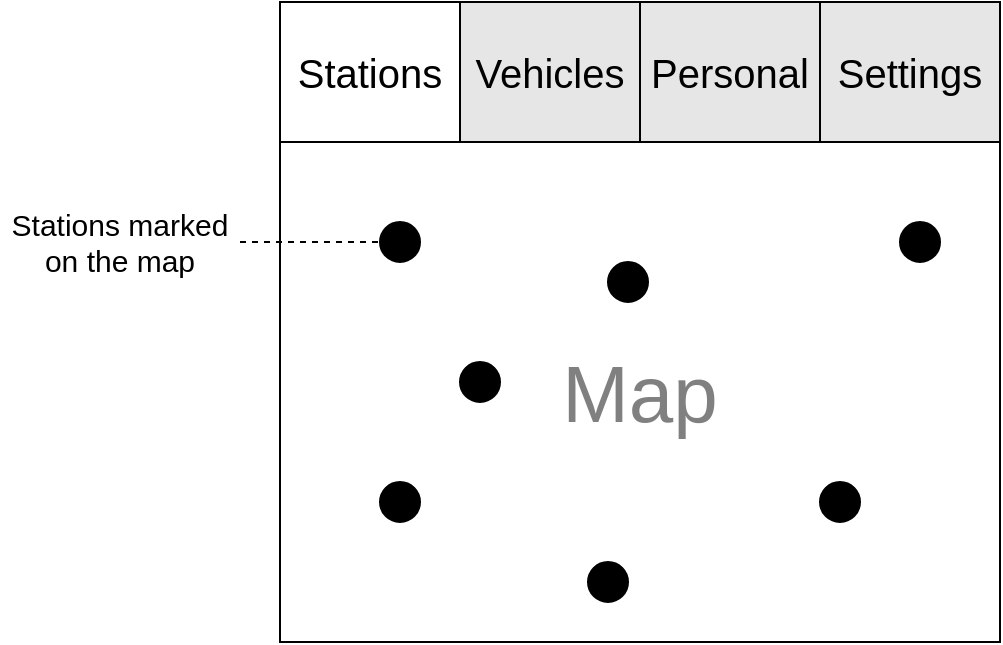 <mxfile version="18.2.0" type="device"><diagram id="_gg9eRoXJpZ1KPsWaCFE" name="Page-1"><mxGraphModel dx="946" dy="486" grid="1" gridSize="10" guides="1" tooltips="1" connect="1" arrows="1" fold="1" page="1" pageScale="1" pageWidth="827" pageHeight="1169" math="0" shadow="0"><root><mxCell id="0"/><mxCell id="1" parent="0"/><mxCell id="m1bmyoxZ640nbLZtkMWV-7" value="" style="rounded=0;whiteSpace=wrap;html=1;fontSize=20;" parent="1" vertex="1"><mxGeometry x="240" width="360" height="320" as="geometry"/></mxCell><mxCell id="VylwMrU068VeO6xA9WUw-2" value="&lt;p style=&quot;line-height: 1; font-size: 40px;&quot;&gt;Map&lt;/p&gt;" style="rounded=0;whiteSpace=wrap;html=1;fontSize=20;fontColor=#808080;" parent="1" vertex="1"><mxGeometry x="240" y="70" width="360" height="250" as="geometry"/></mxCell><mxCell id="VylwMrU068VeO6xA9WUw-3" value="" style="ellipse;whiteSpace=wrap;html=1;aspect=fixed;fontSize=40;fontColor=#808080;fillColor=#000000;" parent="1" vertex="1"><mxGeometry x="290" y="110" width="20" height="20" as="geometry"/></mxCell><mxCell id="VylwMrU068VeO6xA9WUw-4" value="" style="ellipse;whiteSpace=wrap;html=1;aspect=fixed;fontSize=40;fontColor=#808080;fillColor=#000000;" parent="1" vertex="1"><mxGeometry x="404" y="130" width="20" height="20" as="geometry"/></mxCell><mxCell id="VylwMrU068VeO6xA9WUw-5" value="" style="ellipse;whiteSpace=wrap;html=1;aspect=fixed;fontSize=40;fontColor=#808080;fillColor=#000000;" parent="1" vertex="1"><mxGeometry x="290" y="240" width="20" height="20" as="geometry"/></mxCell><mxCell id="VylwMrU068VeO6xA9WUw-6" value="" style="ellipse;whiteSpace=wrap;html=1;aspect=fixed;fontSize=40;fontColor=#808080;fillColor=#000000;" parent="1" vertex="1"><mxGeometry x="394" y="280" width="20" height="20" as="geometry"/></mxCell><mxCell id="VylwMrU068VeO6xA9WUw-7" value="" style="ellipse;whiteSpace=wrap;html=1;aspect=fixed;fontSize=40;fontColor=#808080;fillColor=#000000;" parent="1" vertex="1"><mxGeometry x="330" y="180" width="20" height="20" as="geometry"/></mxCell><mxCell id="VylwMrU068VeO6xA9WUw-8" value="" style="ellipse;whiteSpace=wrap;html=1;aspect=fixed;fontSize=40;fontColor=#808080;fillColor=#000000;" parent="1" vertex="1"><mxGeometry x="550" y="110" width="20" height="20" as="geometry"/></mxCell><mxCell id="VylwMrU068VeO6xA9WUw-9" value="" style="ellipse;whiteSpace=wrap;html=1;aspect=fixed;fontSize=40;fontColor=#808080;fillColor=#000000;" parent="1" vertex="1"><mxGeometry x="510" y="240" width="20" height="20" as="geometry"/></mxCell><mxCell id="VylwMrU068VeO6xA9WUw-11" value="" style="endArrow=none;dashed=1;html=1;rounded=0;fontSize=40;fontColor=#808080;entryX=0;entryY=0.5;entryDx=0;entryDy=0;" parent="1" target="VylwMrU068VeO6xA9WUw-3" edge="1"><mxGeometry width="50" height="50" relative="1" as="geometry"><mxPoint x="220" y="120" as="sourcePoint"/><mxPoint x="180" y="95" as="targetPoint"/></mxGeometry></mxCell><mxCell id="VylwMrU068VeO6xA9WUw-14" value="&lt;font style=&quot;font-size: 15px;&quot;&gt;Stations marked on the map&lt;/font&gt;" style="text;html=1;strokeColor=none;fillColor=none;align=center;verticalAlign=middle;whiteSpace=wrap;rounded=0;fontSize=10;fontColor=#000000;" parent="1" vertex="1"><mxGeometry x="100" y="90" width="120" height="60" as="geometry"/></mxCell><mxCell id="VylwMrU068VeO6xA9WUw-15" value="Stations" style="rounded=0;whiteSpace=wrap;html=1;fontSize=20;fontColor=#000000;fillColor=#FFFFFF;" parent="1" vertex="1"><mxGeometry x="240" width="90" height="70" as="geometry"/></mxCell><mxCell id="VylwMrU068VeO6xA9WUw-18" value="Vehicles" style="rounded=0;whiteSpace=wrap;html=1;fontSize=20;fontColor=#000000;fillColor=#E6E6E6;" parent="1" vertex="1"><mxGeometry x="330" width="90" height="70" as="geometry"/></mxCell><mxCell id="VylwMrU068VeO6xA9WUw-19" value="Personal" style="rounded=0;whiteSpace=wrap;html=1;fontSize=20;fontColor=#000000;fillColor=#E6E6E6;" parent="1" vertex="1"><mxGeometry x="420" width="90" height="70" as="geometry"/></mxCell><mxCell id="VylwMrU068VeO6xA9WUw-20" value="Settings" style="rounded=0;whiteSpace=wrap;html=1;fontSize=20;fontColor=#000000;fillColor=#E6E6E6;" parent="1" vertex="1"><mxGeometry x="510" width="90" height="70" as="geometry"/></mxCell></root></mxGraphModel></diagram></mxfile>